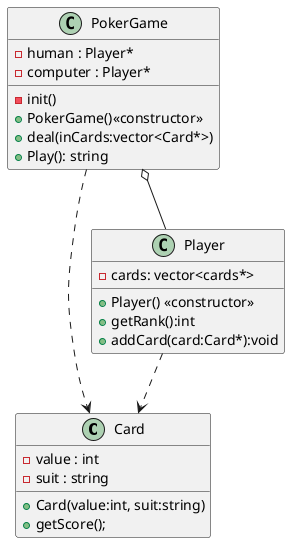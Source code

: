 @startuml Problem5 UML
    class Card {
        - value : int 
        - suit : string
        + Card(value:int, suit:string)
        +getScore();
    }
    class PokerGame {
        - human : Player* 
        - computer : Player*
        - init()
        + PokerGame()<<constructor>>
        + deal(inCards:vector<Card*>)
        + Play(): string
    }
    class Player {
        - cards: vector<cards*>
        + Player() <<constructor>>
        + getRank():int
        + addCard(card:Card*):void
    }

    PokerGame o-- Player
    Player ..> Card
    PokerGame ..> Card
@enduml